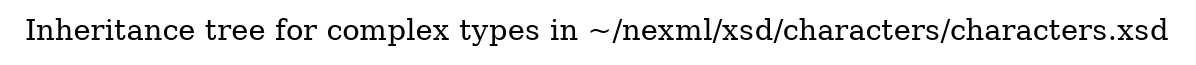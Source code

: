 /*
    this graphviz graph documents the nexml inheritance tree
    from /Users/priyam/nexml/nexml.github.io/nexml/xsd/characters/characters.xsd upwards. Graph generated on Tue Sep 23 12:49:33 2014    from template: $Id$    
*/
digraph inheritance {
    label="Inheritance tree for complex types in ~/nexml/xsd/characters/characters.xsd";
            }


